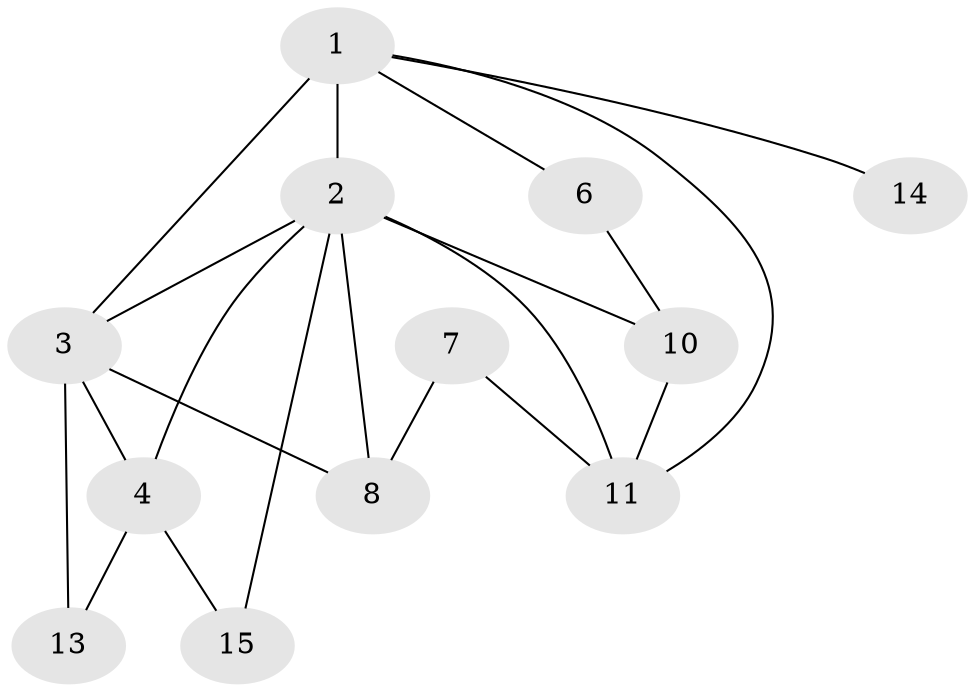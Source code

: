 // original degree distribution, {1: 0.2807017543859649, 2: 0.17543859649122806, 5: 0.05263157894736842, 0: 0.12280701754385964, 3: 0.17543859649122806, 4: 0.15789473684210525, 7: 0.017543859649122806, 6: 0.017543859649122806}
// Generated by graph-tools (version 1.1) at 2025/47/03/04/25 22:47:58]
// undirected, 12 vertices, 20 edges
graph export_dot {
  node [color=gray90,style=filled];
  1;
  2;
  3;
  4;
  6;
  7;
  8;
  10;
  11;
  13;
  14;
  15;
  1 -- 2 [weight=3.0];
  1 -- 3 [weight=1.0];
  1 -- 6 [weight=1.0];
  1 -- 11 [weight=1.0];
  1 -- 14 [weight=1.0];
  2 -- 3 [weight=2.0];
  2 -- 4 [weight=1.0];
  2 -- 8 [weight=3.0];
  2 -- 10 [weight=1.0];
  2 -- 11 [weight=1.0];
  2 -- 15 [weight=1.0];
  3 -- 4 [weight=1.0];
  3 -- 8 [weight=1.0];
  3 -- 13 [weight=1.0];
  4 -- 13 [weight=1.0];
  4 -- 15 [weight=1.0];
  6 -- 10 [weight=1.0];
  7 -- 8 [weight=1.0];
  7 -- 11 [weight=2.0];
  10 -- 11 [weight=2.0];
}
